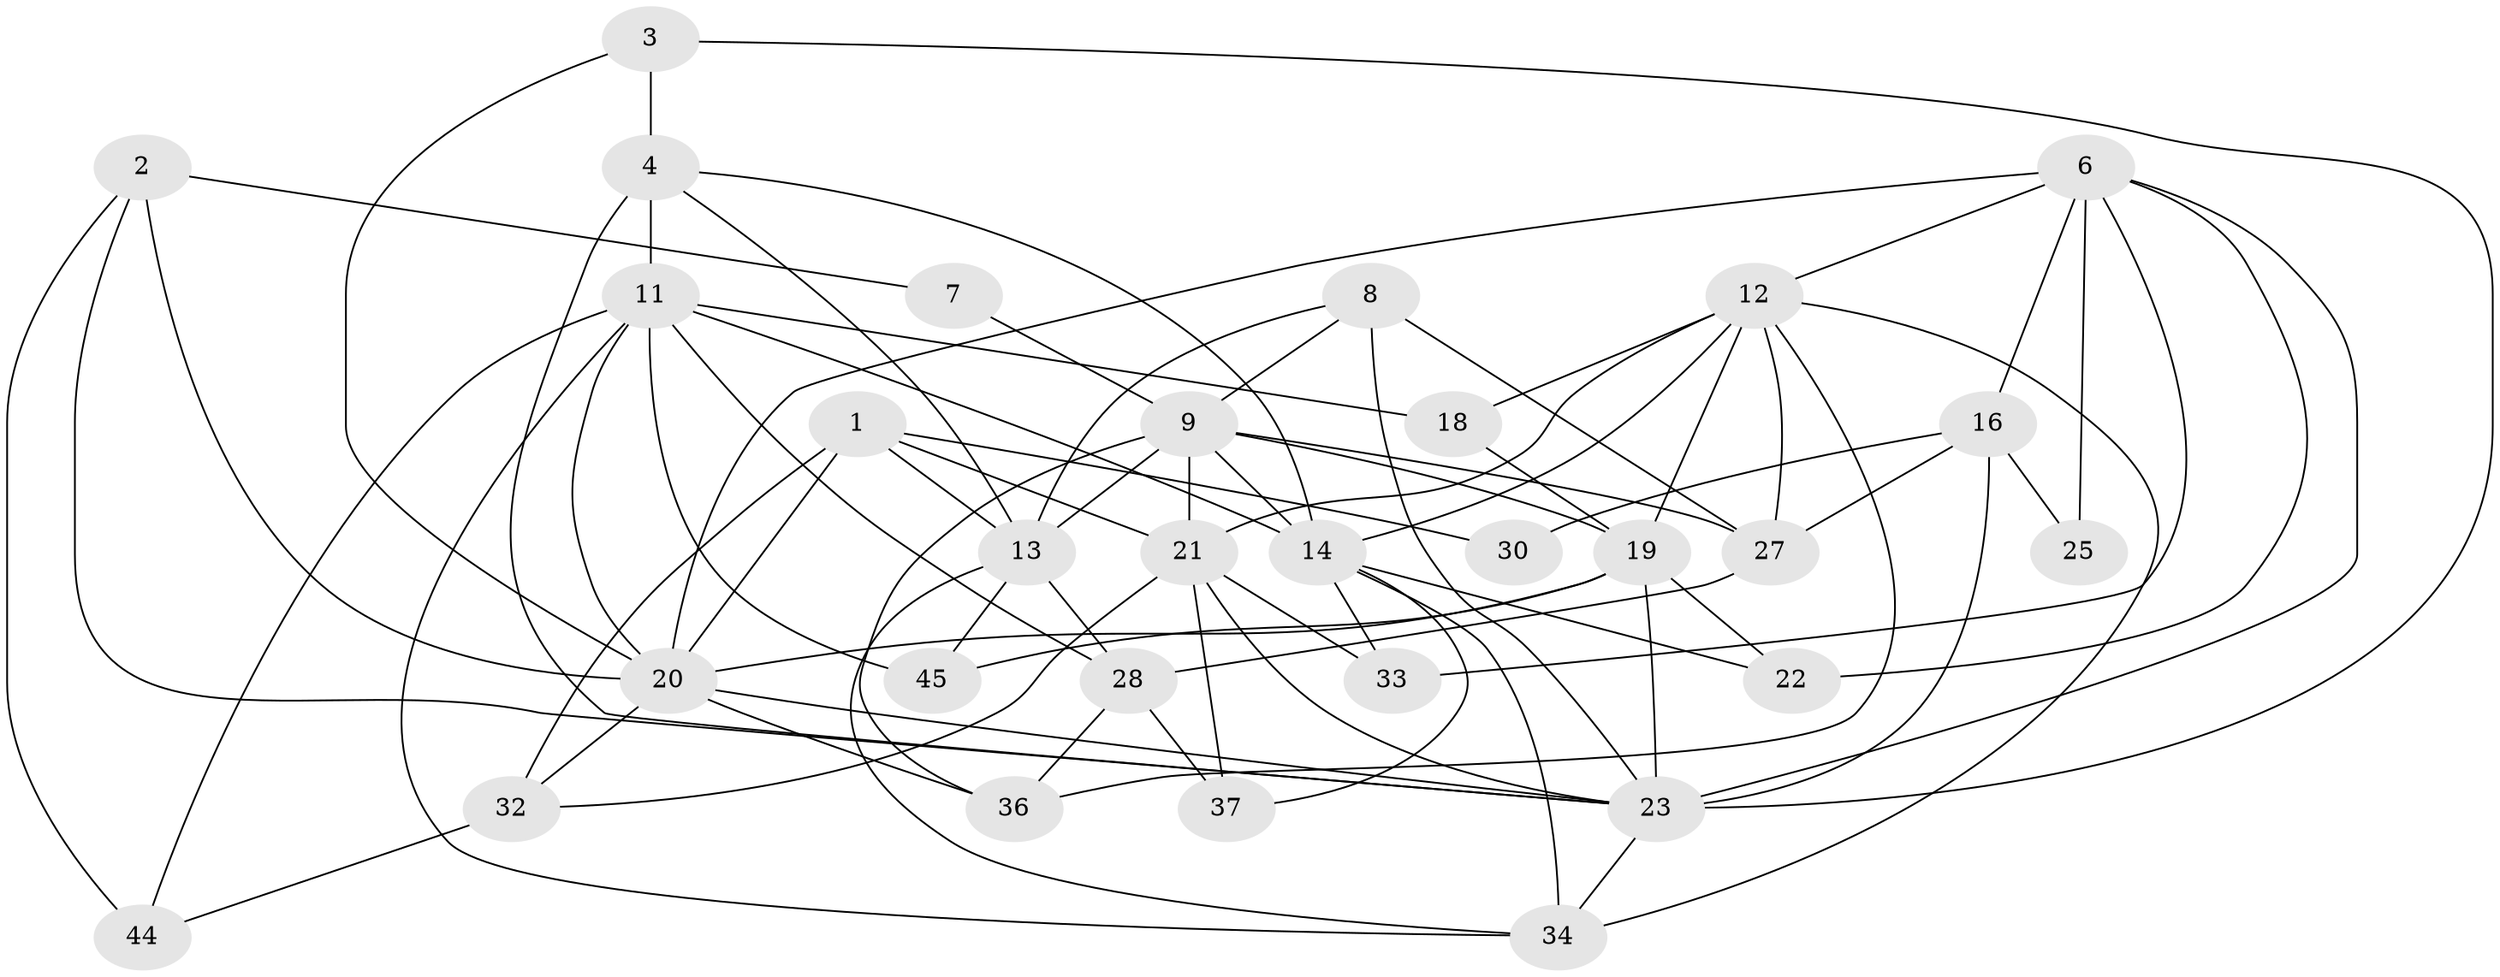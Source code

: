 // Generated by graph-tools (version 1.1) at 2025/24/03/03/25 07:24:04]
// undirected, 30 vertices, 76 edges
graph export_dot {
graph [start="1"]
  node [color=gray90,style=filled];
  1 [super="+43"];
  2 [super="+29"];
  3 [super="+40"];
  4 [super="+5"];
  6 [super="+15"];
  7;
  8 [super="+42"];
  9 [super="+10"];
  11 [super="+31"];
  12 [super="+49"];
  13 [super="+17"];
  14 [super="+24"];
  16 [super="+41"];
  18;
  19 [super="+39"];
  20 [super="+47"];
  21 [super="+26"];
  22 [super="+48"];
  23 [super="+50"];
  25;
  27;
  28 [super="+35"];
  30;
  32;
  33;
  34 [super="+51"];
  36 [super="+46"];
  37 [super="+38"];
  44;
  45;
  1 -- 32 [weight=2];
  1 -- 30 [weight=2];
  1 -- 21;
  1 -- 13;
  1 -- 20;
  2 -- 44;
  2 -- 23;
  2 -- 20;
  2 -- 7;
  3 -- 23;
  3 -- 20;
  3 -- 4;
  4 -- 11 [weight=2];
  4 -- 14;
  4 -- 13;
  4 -- 23;
  6 -- 12;
  6 -- 22;
  6 -- 33;
  6 -- 16;
  6 -- 23;
  6 -- 25;
  6 -- 20;
  7 -- 9;
  8 -- 13 [weight=2];
  8 -- 23;
  8 -- 9;
  8 -- 27;
  9 -- 27;
  9 -- 19 [weight=2];
  9 -- 36;
  9 -- 13;
  9 -- 21;
  9 -- 14;
  11 -- 45;
  11 -- 18;
  11 -- 44;
  11 -- 34;
  11 -- 20;
  11 -- 14;
  11 -- 28;
  12 -- 34;
  12 -- 18;
  12 -- 27;
  12 -- 19;
  12 -- 21;
  12 -- 36;
  12 -- 14;
  13 -- 28;
  13 -- 45;
  13 -- 34;
  14 -- 33;
  14 -- 34;
  14 -- 22;
  14 -- 37;
  16 -- 30;
  16 -- 23;
  16 -- 25;
  16 -- 27;
  18 -- 19;
  19 -- 20;
  19 -- 22;
  19 -- 23;
  19 -- 45;
  20 -- 23;
  20 -- 32;
  20 -- 36;
  21 -- 33;
  21 -- 37;
  21 -- 32;
  21 -- 23;
  23 -- 34;
  27 -- 28;
  28 -- 37;
  28 -- 36;
  32 -- 44;
}
